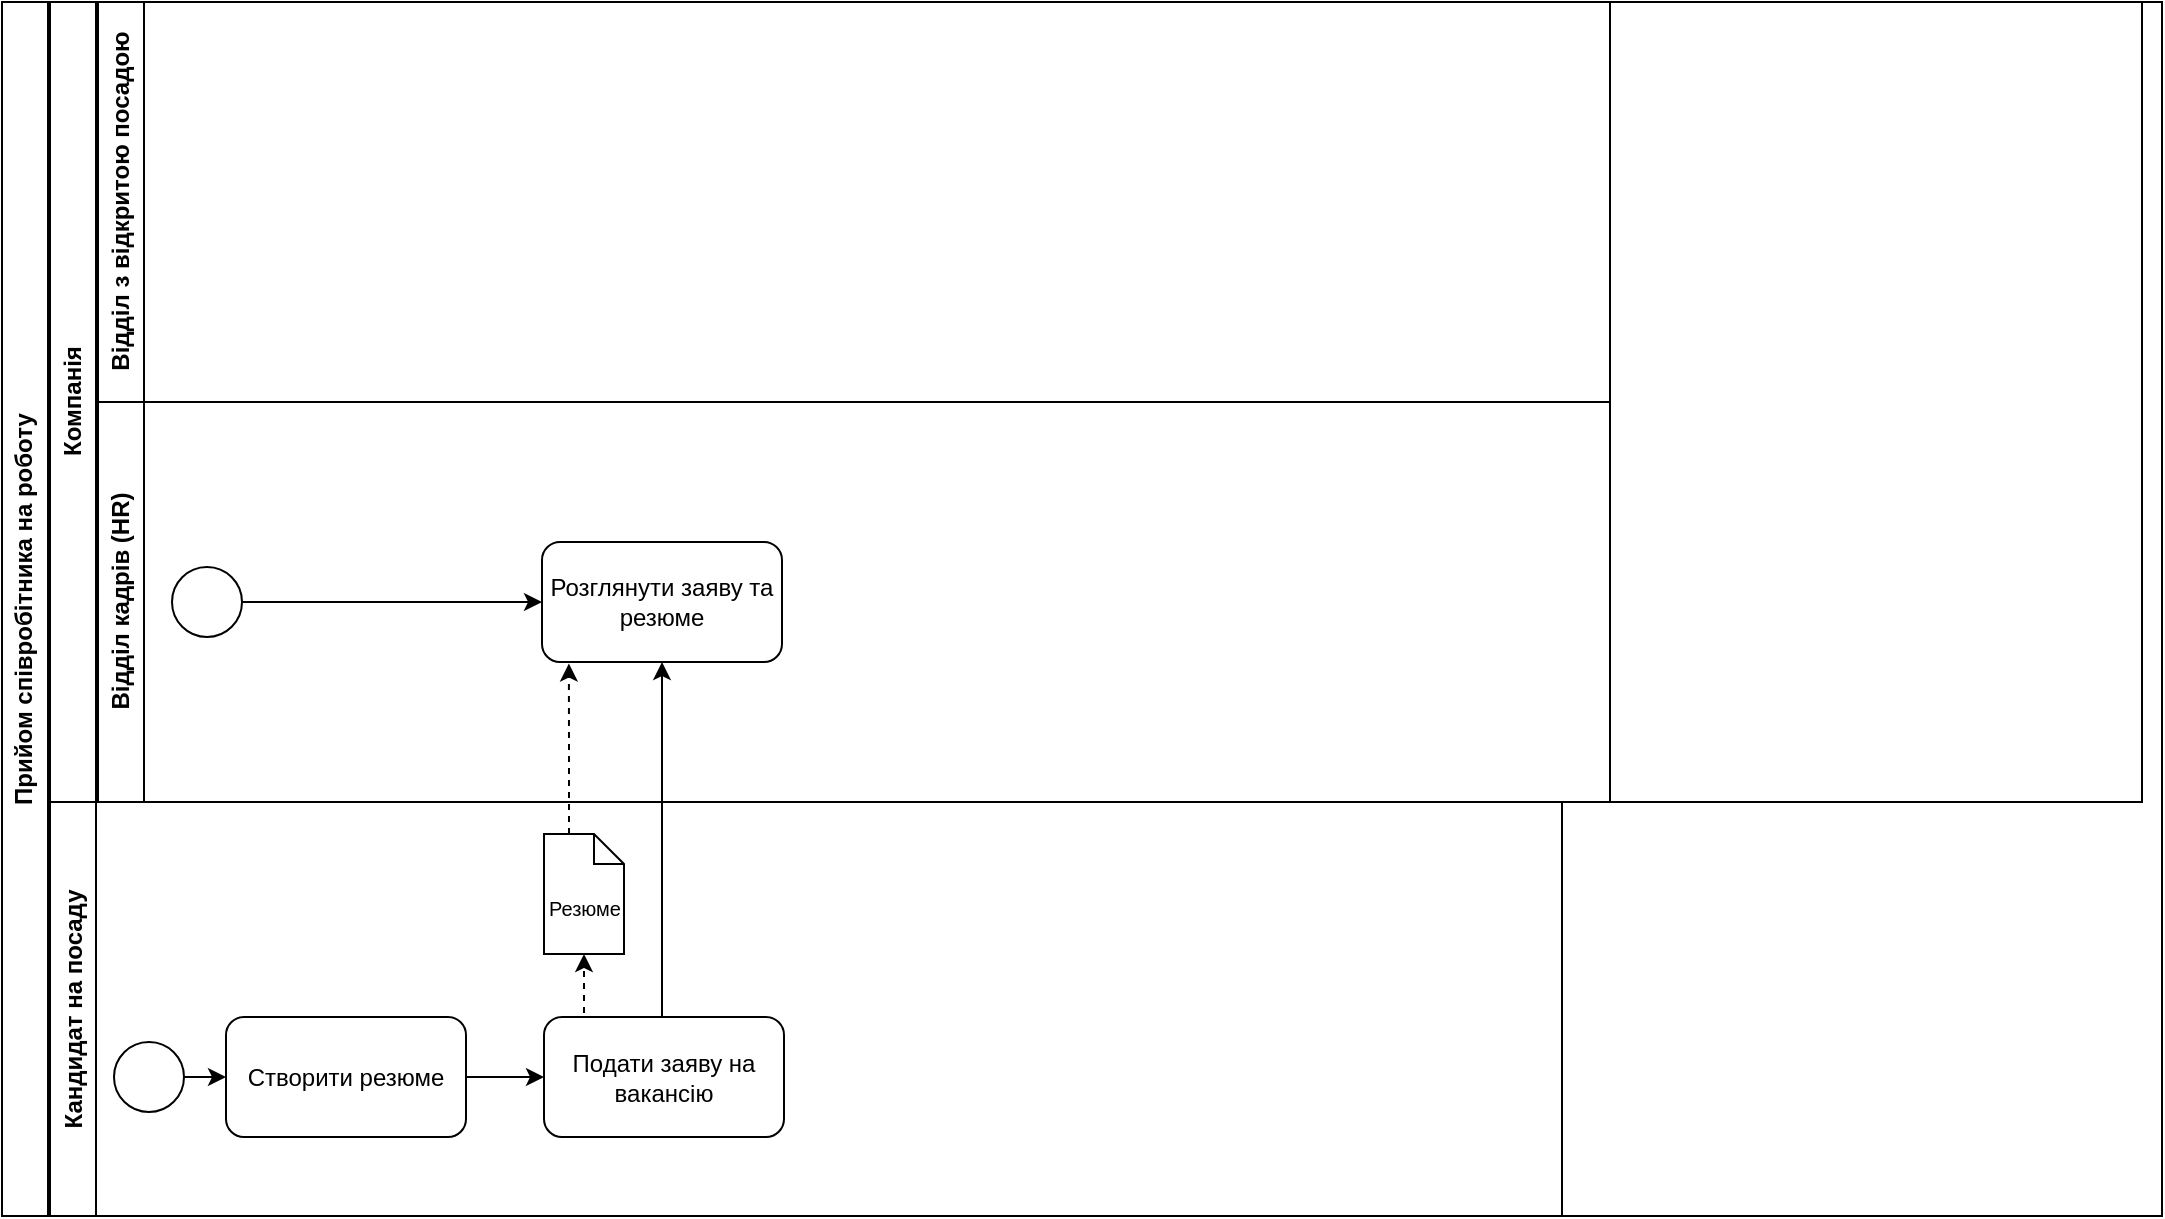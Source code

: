 <mxfile version="22.0.0" type="github">
  <diagram name="Страница — 1" id="HEkqbumlcw84zHXEJl8H">
    <mxGraphModel dx="2234" dy="771" grid="0" gridSize="10" guides="1" tooltips="1" connect="1" arrows="1" fold="1" page="0" pageScale="1" pageWidth="827" pageHeight="1169" math="0" shadow="0">
      <root>
        <mxCell id="0" />
        <mxCell id="1" parent="0" />
        <mxCell id="XJhYYw2cQEGLfJjtBbyS-1" value="Прийом співробітника на роботу" style="swimlane;horizontal=0;whiteSpace=wrap;html=1;" vertex="1" parent="1">
          <mxGeometry x="-520" y="120" width="1080" height="607" as="geometry" />
        </mxCell>
        <mxCell id="XJhYYw2cQEGLfJjtBbyS-4" value="Кандидат на посаду" style="swimlane;horizontal=0;whiteSpace=wrap;html=1;" vertex="1" parent="XJhYYw2cQEGLfJjtBbyS-1">
          <mxGeometry x="24" y="400" width="756" height="207" as="geometry" />
        </mxCell>
        <mxCell id="XJhYYw2cQEGLfJjtBbyS-11" style="edgeStyle=orthogonalEdgeStyle;rounded=0;orthogonalLoop=1;jettySize=auto;html=1;exitX=1;exitY=0.5;exitDx=0;exitDy=0;entryX=0;entryY=0.5;entryDx=0;entryDy=0;" edge="1" parent="XJhYYw2cQEGLfJjtBbyS-4" source="XJhYYw2cQEGLfJjtBbyS-6" target="XJhYYw2cQEGLfJjtBbyS-8">
          <mxGeometry relative="1" as="geometry" />
        </mxCell>
        <mxCell id="XJhYYw2cQEGLfJjtBbyS-6" value="" style="ellipse;whiteSpace=wrap;html=1;aspect=fixed;" vertex="1" parent="XJhYYw2cQEGLfJjtBbyS-4">
          <mxGeometry x="32" y="120" width="35" height="35" as="geometry" />
        </mxCell>
        <mxCell id="XJhYYw2cQEGLfJjtBbyS-10" style="edgeStyle=orthogonalEdgeStyle;rounded=0;orthogonalLoop=1;jettySize=auto;html=1;exitX=1;exitY=0.5;exitDx=0;exitDy=0;entryX=0;entryY=0.5;entryDx=0;entryDy=0;" edge="1" parent="XJhYYw2cQEGLfJjtBbyS-4" source="XJhYYw2cQEGLfJjtBbyS-8" target="XJhYYw2cQEGLfJjtBbyS-9">
          <mxGeometry relative="1" as="geometry" />
        </mxCell>
        <mxCell id="XJhYYw2cQEGLfJjtBbyS-8" value="Створити резюме" style="rounded=1;whiteSpace=wrap;html=1;" vertex="1" parent="XJhYYw2cQEGLfJjtBbyS-4">
          <mxGeometry x="88" y="107.5" width="120" height="60" as="geometry" />
        </mxCell>
        <mxCell id="XJhYYw2cQEGLfJjtBbyS-9" value="Подати заяву на вакансію" style="rounded=1;whiteSpace=wrap;html=1;" vertex="1" parent="XJhYYw2cQEGLfJjtBbyS-4">
          <mxGeometry x="247" y="107.5" width="120" height="60" as="geometry" />
        </mxCell>
        <mxCell id="XJhYYw2cQEGLfJjtBbyS-18" value="" style="shape=mxgraph.bpmn.data;labelPosition=center;verticalLabelPosition=bottom;align=center;verticalAlign=top;size=15;html=1;" vertex="1" parent="XJhYYw2cQEGLfJjtBbyS-4">
          <mxGeometry x="247" y="16" width="40" height="60" as="geometry" />
        </mxCell>
        <mxCell id="XJhYYw2cQEGLfJjtBbyS-21" value="&lt;font style=&quot;font-size: 10px;&quot;&gt;Резюме&lt;/font&gt;" style="text;html=1;align=center;verticalAlign=middle;resizable=0;points=[];autosize=1;strokeColor=none;fillColor=none;" vertex="1" parent="XJhYYw2cQEGLfJjtBbyS-4">
          <mxGeometry x="240" y="40" width="54" height="26" as="geometry" />
        </mxCell>
        <mxCell id="XJhYYw2cQEGLfJjtBbyS-23" style="edgeStyle=orthogonalEdgeStyle;rounded=0;orthogonalLoop=1;jettySize=auto;html=1;exitX=0.25;exitY=0;exitDx=0;exitDy=0;entryX=0.5;entryY=1;entryDx=0;entryDy=0;entryPerimeter=0;dashed=1;" edge="1" parent="XJhYYw2cQEGLfJjtBbyS-4" source="XJhYYw2cQEGLfJjtBbyS-9" target="XJhYYw2cQEGLfJjtBbyS-18">
          <mxGeometry relative="1" as="geometry" />
        </mxCell>
        <mxCell id="XJhYYw2cQEGLfJjtBbyS-5" value="Компанія" style="swimlane;horizontal=0;whiteSpace=wrap;html=1;" vertex="1" parent="XJhYYw2cQEGLfJjtBbyS-1">
          <mxGeometry x="24" width="1046" height="400" as="geometry" />
        </mxCell>
        <mxCell id="XJhYYw2cQEGLfJjtBbyS-2" value="Відділ з відкритою посадою" style="swimlane;horizontal=0;whiteSpace=wrap;html=1;" vertex="1" parent="XJhYYw2cQEGLfJjtBbyS-5">
          <mxGeometry x="24" width="756" height="200" as="geometry" />
        </mxCell>
        <mxCell id="XJhYYw2cQEGLfJjtBbyS-3" value="Відділ кадрів (HR)" style="swimlane;horizontal=0;whiteSpace=wrap;html=1;" vertex="1" parent="XJhYYw2cQEGLfJjtBbyS-5">
          <mxGeometry x="24" y="200" width="756" height="200" as="geometry" />
        </mxCell>
        <mxCell id="XJhYYw2cQEGLfJjtBbyS-25" style="edgeStyle=orthogonalEdgeStyle;rounded=0;orthogonalLoop=1;jettySize=auto;html=1;exitX=1;exitY=0.5;exitDx=0;exitDy=0;entryX=0;entryY=0.5;entryDx=0;entryDy=0;" edge="1" parent="XJhYYw2cQEGLfJjtBbyS-3" source="XJhYYw2cQEGLfJjtBbyS-7" target="XJhYYw2cQEGLfJjtBbyS-12">
          <mxGeometry relative="1" as="geometry" />
        </mxCell>
        <mxCell id="XJhYYw2cQEGLfJjtBbyS-7" value="" style="ellipse;whiteSpace=wrap;html=1;aspect=fixed;" vertex="1" parent="XJhYYw2cQEGLfJjtBbyS-3">
          <mxGeometry x="37" y="82.5" width="35" height="35" as="geometry" />
        </mxCell>
        <mxCell id="XJhYYw2cQEGLfJjtBbyS-12" value="Розглянути заяву та резюме" style="rounded=1;whiteSpace=wrap;html=1;" vertex="1" parent="XJhYYw2cQEGLfJjtBbyS-3">
          <mxGeometry x="222" y="70" width="120" height="60" as="geometry" />
        </mxCell>
        <mxCell id="XJhYYw2cQEGLfJjtBbyS-13" style="edgeStyle=orthogonalEdgeStyle;rounded=0;orthogonalLoop=1;jettySize=auto;html=1;exitX=0.5;exitY=0;exitDx=0;exitDy=0;entryX=0.5;entryY=1;entryDx=0;entryDy=0;" edge="1" parent="XJhYYw2cQEGLfJjtBbyS-1" source="XJhYYw2cQEGLfJjtBbyS-9" target="XJhYYw2cQEGLfJjtBbyS-12">
          <mxGeometry relative="1" as="geometry">
            <Array as="points">
              <mxPoint x="330" y="508" />
            </Array>
          </mxGeometry>
        </mxCell>
        <mxCell id="XJhYYw2cQEGLfJjtBbyS-24" style="edgeStyle=orthogonalEdgeStyle;rounded=0;orthogonalLoop=1;jettySize=auto;html=1;exitX=0;exitY=0;exitDx=12.5;exitDy=0;exitPerimeter=0;entryX=0.112;entryY=1.013;entryDx=0;entryDy=0;entryPerimeter=0;dashed=1;" edge="1" parent="XJhYYw2cQEGLfJjtBbyS-1" source="XJhYYw2cQEGLfJjtBbyS-18" target="XJhYYw2cQEGLfJjtBbyS-12">
          <mxGeometry relative="1" as="geometry" />
        </mxCell>
      </root>
    </mxGraphModel>
  </diagram>
</mxfile>
